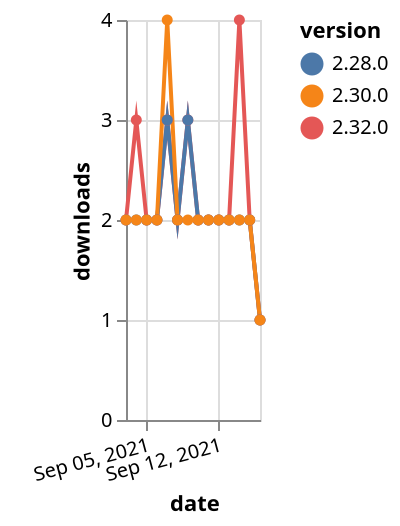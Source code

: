 {"$schema": "https://vega.github.io/schema/vega-lite/v5.json", "description": "A simple bar chart with embedded data.", "data": {"values": [{"date": "2021-09-03", "total": 2047, "delta": 2, "version": "2.32.0"}, {"date": "2021-09-04", "total": 2050, "delta": 3, "version": "2.32.0"}, {"date": "2021-09-05", "total": 2052, "delta": 2, "version": "2.32.0"}, {"date": "2021-09-06", "total": 2054, "delta": 2, "version": "2.32.0"}, {"date": "2021-09-07", "total": 2057, "delta": 3, "version": "2.32.0"}, {"date": "2021-09-08", "total": 2059, "delta": 2, "version": "2.32.0"}, {"date": "2021-09-09", "total": 2062, "delta": 3, "version": "2.32.0"}, {"date": "2021-09-10", "total": 2064, "delta": 2, "version": "2.32.0"}, {"date": "2021-09-11", "total": 2066, "delta": 2, "version": "2.32.0"}, {"date": "2021-09-12", "total": 2068, "delta": 2, "version": "2.32.0"}, {"date": "2021-09-13", "total": 2070, "delta": 2, "version": "2.32.0"}, {"date": "2021-09-14", "total": 2074, "delta": 4, "version": "2.32.0"}, {"date": "2021-09-15", "total": 2076, "delta": 2, "version": "2.32.0"}, {"date": "2021-09-16", "total": 2077, "delta": 1, "version": "2.32.0"}, {"date": "2021-09-03", "total": 2326, "delta": 2, "version": "2.28.0"}, {"date": "2021-09-04", "total": 2328, "delta": 2, "version": "2.28.0"}, {"date": "2021-09-05", "total": 2330, "delta": 2, "version": "2.28.0"}, {"date": "2021-09-06", "total": 2332, "delta": 2, "version": "2.28.0"}, {"date": "2021-09-07", "total": 2335, "delta": 3, "version": "2.28.0"}, {"date": "2021-09-08", "total": 2337, "delta": 2, "version": "2.28.0"}, {"date": "2021-09-09", "total": 2340, "delta": 3, "version": "2.28.0"}, {"date": "2021-09-10", "total": 2342, "delta": 2, "version": "2.28.0"}, {"date": "2021-09-11", "total": 2344, "delta": 2, "version": "2.28.0"}, {"date": "2021-09-12", "total": 2346, "delta": 2, "version": "2.28.0"}, {"date": "2021-09-13", "total": 2348, "delta": 2, "version": "2.28.0"}, {"date": "2021-09-14", "total": 2350, "delta": 2, "version": "2.28.0"}, {"date": "2021-09-15", "total": 2352, "delta": 2, "version": "2.28.0"}, {"date": "2021-09-16", "total": 2353, "delta": 1, "version": "2.28.0"}, {"date": "2021-09-03", "total": 2426, "delta": 2, "version": "2.30.0"}, {"date": "2021-09-04", "total": 2428, "delta": 2, "version": "2.30.0"}, {"date": "2021-09-05", "total": 2430, "delta": 2, "version": "2.30.0"}, {"date": "2021-09-06", "total": 2432, "delta": 2, "version": "2.30.0"}, {"date": "2021-09-07", "total": 2436, "delta": 4, "version": "2.30.0"}, {"date": "2021-09-08", "total": 2438, "delta": 2, "version": "2.30.0"}, {"date": "2021-09-09", "total": 2440, "delta": 2, "version": "2.30.0"}, {"date": "2021-09-10", "total": 2442, "delta": 2, "version": "2.30.0"}, {"date": "2021-09-11", "total": 2444, "delta": 2, "version": "2.30.0"}, {"date": "2021-09-12", "total": 2446, "delta": 2, "version": "2.30.0"}, {"date": "2021-09-13", "total": 2448, "delta": 2, "version": "2.30.0"}, {"date": "2021-09-14", "total": 2450, "delta": 2, "version": "2.30.0"}, {"date": "2021-09-15", "total": 2452, "delta": 2, "version": "2.30.0"}, {"date": "2021-09-16", "total": 2453, "delta": 1, "version": "2.30.0"}]}, "width": "container", "mark": {"type": "line", "point": {"filled": true}}, "encoding": {"x": {"field": "date", "type": "temporal", "timeUnit": "yearmonthdate", "title": "date", "axis": {"labelAngle": -15}}, "y": {"field": "delta", "type": "quantitative", "title": "downloads"}, "color": {"field": "version", "type": "nominal"}, "tooltip": {"field": "delta"}}}